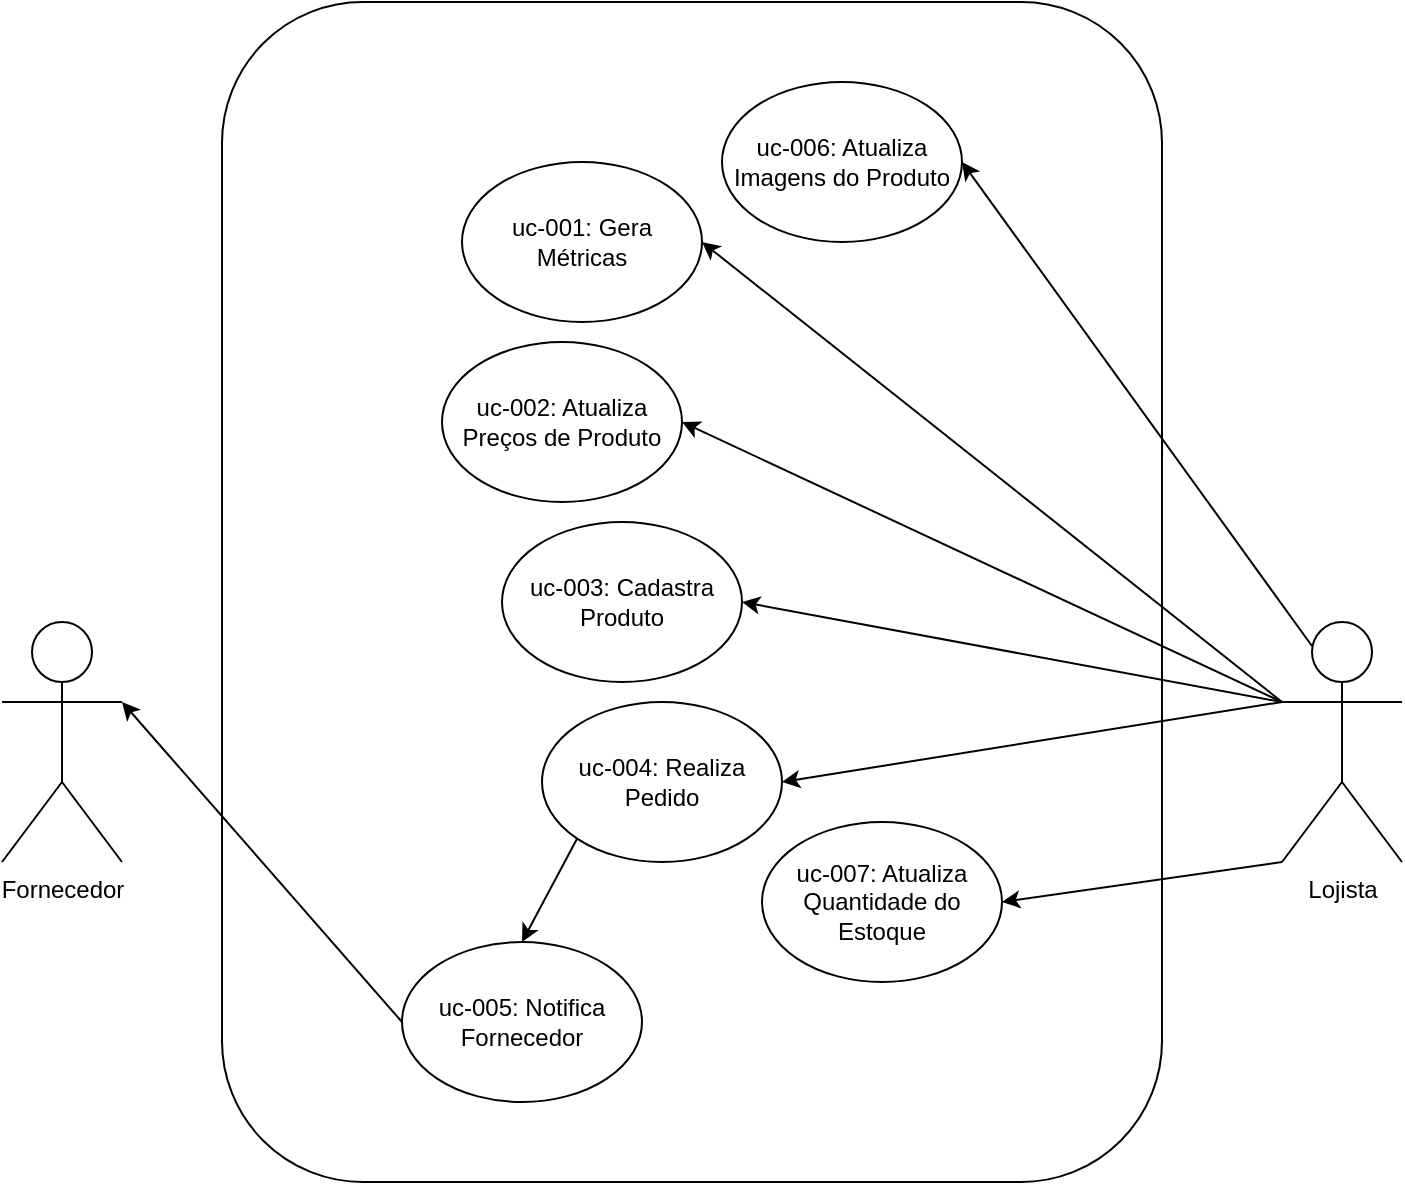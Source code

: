 <mxfile version="24.3.1" type="device">
  <diagram name="Página-1" id="tIca6qhpwLBP9xJrYQX0">
    <mxGraphModel dx="1434" dy="772" grid="1" gridSize="10" guides="1" tooltips="1" connect="1" arrows="1" fold="1" page="1" pageScale="1" pageWidth="827" pageHeight="1169" math="0" shadow="0">
      <root>
        <mxCell id="0" />
        <mxCell id="1" parent="0" />
        <mxCell id="yQqhTpnrXOJ9pg4jHmyK-11" value="" style="rounded=1;whiteSpace=wrap;html=1;" vertex="1" parent="1">
          <mxGeometry x="170" y="260" width="470" height="590" as="geometry" />
        </mxCell>
        <mxCell id="yQqhTpnrXOJ9pg4jHmyK-16" style="rounded=0;orthogonalLoop=1;jettySize=auto;html=1;exitX=1;exitY=0.5;exitDx=0;exitDy=0;startArrow=classic;startFill=1;endArrow=none;endFill=0;" edge="1" parent="1" source="yQqhTpnrXOJ9pg4jHmyK-2">
          <mxGeometry relative="1" as="geometry">
            <mxPoint x="700" y="610" as="targetPoint" />
          </mxGeometry>
        </mxCell>
        <mxCell id="yQqhTpnrXOJ9pg4jHmyK-18" style="rounded=0;orthogonalLoop=1;jettySize=auto;html=1;exitX=0;exitY=1;exitDx=0;exitDy=0;entryX=0.5;entryY=0;entryDx=0;entryDy=0;" edge="1" parent="1" source="yQqhTpnrXOJ9pg4jHmyK-2" target="yQqhTpnrXOJ9pg4jHmyK-8">
          <mxGeometry relative="1" as="geometry" />
        </mxCell>
        <mxCell id="yQqhTpnrXOJ9pg4jHmyK-2" value="uc-004: Realiza Pedido" style="ellipse;whiteSpace=wrap;html=1;" vertex="1" parent="1">
          <mxGeometry x="330" y="610" width="120" height="80" as="geometry" />
        </mxCell>
        <mxCell id="yQqhTpnrXOJ9pg4jHmyK-15" style="rounded=0;orthogonalLoop=1;jettySize=auto;html=1;exitX=1;exitY=0.5;exitDx=0;exitDy=0;startArrow=classic;startFill=1;endArrow=none;endFill=0;" edge="1" parent="1" source="yQqhTpnrXOJ9pg4jHmyK-3">
          <mxGeometry relative="1" as="geometry">
            <mxPoint x="700" y="610" as="targetPoint" />
          </mxGeometry>
        </mxCell>
        <mxCell id="yQqhTpnrXOJ9pg4jHmyK-3" value="uc-003: Cadastra Produto" style="ellipse;whiteSpace=wrap;html=1;" vertex="1" parent="1">
          <mxGeometry x="310" y="520" width="120" height="80" as="geometry" />
        </mxCell>
        <mxCell id="yQqhTpnrXOJ9pg4jHmyK-14" style="rounded=0;orthogonalLoop=1;jettySize=auto;html=1;exitX=1;exitY=0.5;exitDx=0;exitDy=0;startArrow=classic;startFill=1;endArrow=none;endFill=0;" edge="1" parent="1" source="yQqhTpnrXOJ9pg4jHmyK-4">
          <mxGeometry relative="1" as="geometry">
            <mxPoint x="700" y="610" as="targetPoint" />
          </mxGeometry>
        </mxCell>
        <mxCell id="yQqhTpnrXOJ9pg4jHmyK-4" value="uc-002: Atualiza Preços de Produto" style="ellipse;whiteSpace=wrap;html=1;" vertex="1" parent="1">
          <mxGeometry x="280" y="430" width="120" height="80" as="geometry" />
        </mxCell>
        <mxCell id="yQqhTpnrXOJ9pg4jHmyK-5" value="uc-001: Gera Métricas" style="ellipse;whiteSpace=wrap;html=1;" vertex="1" parent="1">
          <mxGeometry x="290" y="340" width="120" height="80" as="geometry" />
        </mxCell>
        <mxCell id="yQqhTpnrXOJ9pg4jHmyK-6" value="uc-007: Atualiza Quantidade do Estoque" style="ellipse;whiteSpace=wrap;html=1;" vertex="1" parent="1">
          <mxGeometry x="440" y="670" width="120" height="80" as="geometry" />
        </mxCell>
        <mxCell id="yQqhTpnrXOJ9pg4jHmyK-7" value="uc-006: Atualiza Imagens do Produto" style="ellipse;whiteSpace=wrap;html=1;" vertex="1" parent="1">
          <mxGeometry x="420" y="300" width="120" height="80" as="geometry" />
        </mxCell>
        <mxCell id="yQqhTpnrXOJ9pg4jHmyK-8" value="uc-005: Notifica Fornecedor" style="ellipse;whiteSpace=wrap;html=1;" vertex="1" parent="1">
          <mxGeometry x="260" y="730" width="120" height="80" as="geometry" />
        </mxCell>
        <mxCell id="yQqhTpnrXOJ9pg4jHmyK-9" value="Lojista" style="shape=umlActor;verticalLabelPosition=bottom;verticalAlign=top;html=1;outlineConnect=0;" vertex="1" parent="1">
          <mxGeometry x="700" y="570" width="60" height="120" as="geometry" />
        </mxCell>
        <mxCell id="yQqhTpnrXOJ9pg4jHmyK-10" value="Fornecedor" style="shape=umlActor;verticalLabelPosition=bottom;verticalAlign=top;html=1;outlineConnect=0;" vertex="1" parent="1">
          <mxGeometry x="60" y="570" width="60" height="120" as="geometry" />
        </mxCell>
        <mxCell id="yQqhTpnrXOJ9pg4jHmyK-12" style="rounded=0;orthogonalLoop=1;jettySize=auto;html=1;exitX=1;exitY=0.5;exitDx=0;exitDy=0;entryX=0.25;entryY=0.1;entryDx=0;entryDy=0;entryPerimeter=0;startArrow=classic;startFill=1;endArrow=none;endFill=0;" edge="1" parent="1" source="yQqhTpnrXOJ9pg4jHmyK-7" target="yQqhTpnrXOJ9pg4jHmyK-9">
          <mxGeometry relative="1" as="geometry" />
        </mxCell>
        <mxCell id="yQqhTpnrXOJ9pg4jHmyK-13" style="rounded=0;orthogonalLoop=1;jettySize=auto;html=1;exitX=1;exitY=0.5;exitDx=0;exitDy=0;entryX=0;entryY=0.333;entryDx=0;entryDy=0;entryPerimeter=0;startArrow=classic;startFill=1;endArrow=none;endFill=0;" edge="1" parent="1" source="yQqhTpnrXOJ9pg4jHmyK-5" target="yQqhTpnrXOJ9pg4jHmyK-9">
          <mxGeometry relative="1" as="geometry" />
        </mxCell>
        <mxCell id="yQqhTpnrXOJ9pg4jHmyK-17" style="rounded=0;orthogonalLoop=1;jettySize=auto;html=1;exitX=1;exitY=0.5;exitDx=0;exitDy=0;entryX=0;entryY=1;entryDx=0;entryDy=0;entryPerimeter=0;startArrow=classic;startFill=1;endArrow=none;endFill=0;" edge="1" parent="1" source="yQqhTpnrXOJ9pg4jHmyK-6" target="yQqhTpnrXOJ9pg4jHmyK-9">
          <mxGeometry relative="1" as="geometry" />
        </mxCell>
        <mxCell id="yQqhTpnrXOJ9pg4jHmyK-19" style="rounded=0;orthogonalLoop=1;jettySize=auto;html=1;exitX=0;exitY=0.5;exitDx=0;exitDy=0;entryX=1;entryY=0.333;entryDx=0;entryDy=0;entryPerimeter=0;" edge="1" parent="1" source="yQqhTpnrXOJ9pg4jHmyK-8" target="yQqhTpnrXOJ9pg4jHmyK-10">
          <mxGeometry relative="1" as="geometry" />
        </mxCell>
      </root>
    </mxGraphModel>
  </diagram>
</mxfile>
